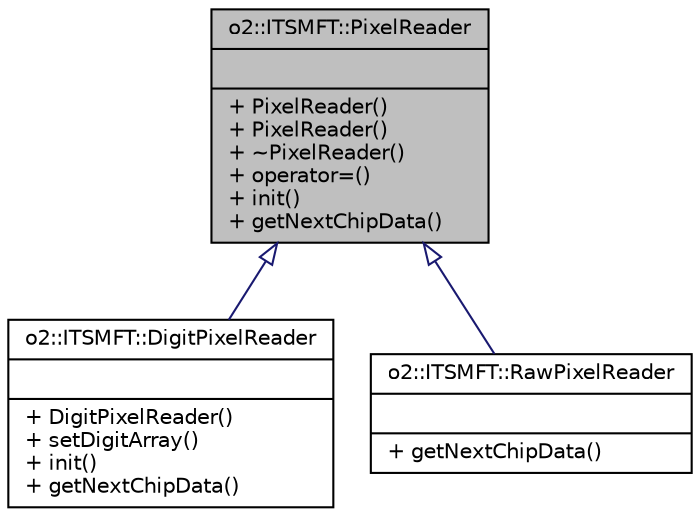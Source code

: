 digraph "o2::ITSMFT::PixelReader"
{
 // INTERACTIVE_SVG=YES
  bgcolor="transparent";
  edge [fontname="Helvetica",fontsize="10",labelfontname="Helvetica",labelfontsize="10"];
  node [fontname="Helvetica",fontsize="10",shape=record];
  Node1 [label="{o2::ITSMFT::PixelReader\n||+ PixelReader()\l+ PixelReader()\l+ ~PixelReader()\l+ operator=()\l+ init()\l+ getNextChipData()\l}",height=0.2,width=0.4,color="black", fillcolor="grey75", style="filled" fontcolor="black"];
  Node1 -> Node2 [dir="back",color="midnightblue",fontsize="10",style="solid",arrowtail="onormal",fontname="Helvetica"];
  Node2 [label="{o2::ITSMFT::DigitPixelReader\n||+ DigitPixelReader()\l+ setDigitArray()\l+ init()\l+ getNextChipData()\l}",height=0.2,width=0.4,color="black",URL="$d2/dfc/classo2_1_1ITSMFT_1_1DigitPixelReader.html",tooltip="DigitPixelReader class for the ITS. Feeds the MC digits to the Cluster Finder. "];
  Node1 -> Node3 [dir="back",color="midnightblue",fontsize="10",style="solid",arrowtail="onormal",fontname="Helvetica"];
  Node3 [label="{o2::ITSMFT::RawPixelReader\n||+ getNextChipData()\l}",height=0.2,width=0.4,color="black",URL="$df/dae/classo2_1_1ITSMFT_1_1RawPixelReader.html",tooltip="RawPixelReader class for the ITS. Feeds raw data to the Cluster Finder. "];
}
